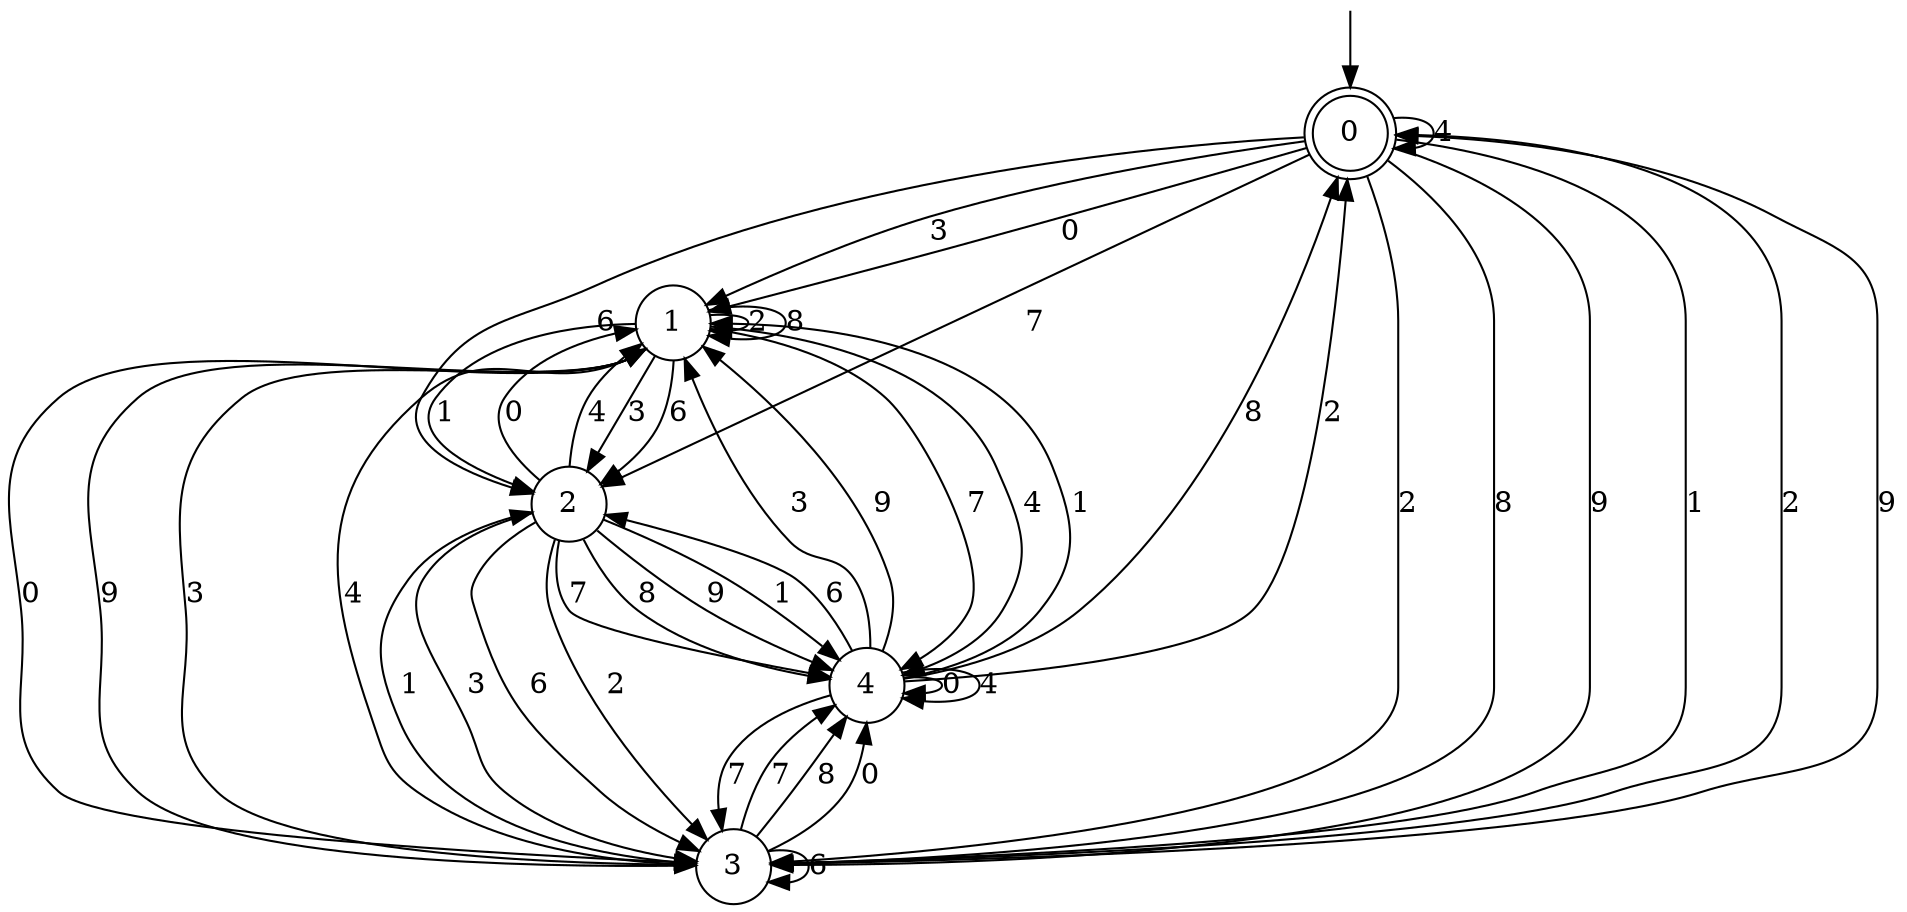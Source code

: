 digraph g {

	s0 [shape="doublecircle" label="0"];
	s1 [shape="circle" label="1"];
	s2 [shape="circle" label="2"];
	s3 [shape="circle" label="3"];
	s4 [shape="circle" label="4"];
	s0 -> s1 [label="3"];
	s0 -> s2 [label="6"];
	s0 -> s3 [label="2"];
	s0 -> s2 [label="7"];
	s0 -> s3 [label="8"];
	s0 -> s1 [label="0"];
	s0 -> s3 [label="9"];
	s0 -> s0 [label="4"];
	s0 -> s3 [label="1"];
	s1 -> s2 [label="3"];
	s1 -> s2 [label="6"];
	s1 -> s1 [label="2"];
	s1 -> s4 [label="7"];
	s1 -> s1 [label="8"];
	s1 -> s3 [label="0"];
	s1 -> s3 [label="9"];
	s1 -> s4 [label="4"];
	s1 -> s2 [label="1"];
	s2 -> s3 [label="3"];
	s2 -> s3 [label="6"];
	s2 -> s3 [label="2"];
	s2 -> s4 [label="7"];
	s2 -> s4 [label="8"];
	s2 -> s1 [label="0"];
	s2 -> s4 [label="9"];
	s2 -> s1 [label="4"];
	s2 -> s4 [label="1"];
	s3 -> s1 [label="3"];
	s3 -> s3 [label="6"];
	s3 -> s0 [label="2"];
	s3 -> s4 [label="7"];
	s3 -> s4 [label="8"];
	s3 -> s4 [label="0"];
	s3 -> s0 [label="9"];
	s3 -> s1 [label="4"];
	s3 -> s2 [label="1"];
	s4 -> s1 [label="3"];
	s4 -> s2 [label="6"];
	s4 -> s0 [label="2"];
	s4 -> s3 [label="7"];
	s4 -> s0 [label="8"];
	s4 -> s4 [label="0"];
	s4 -> s1 [label="9"];
	s4 -> s4 [label="4"];
	s4 -> s1 [label="1"];

__start0 [label="" shape="none" width="0" height="0"];
__start0 -> s0;

}
